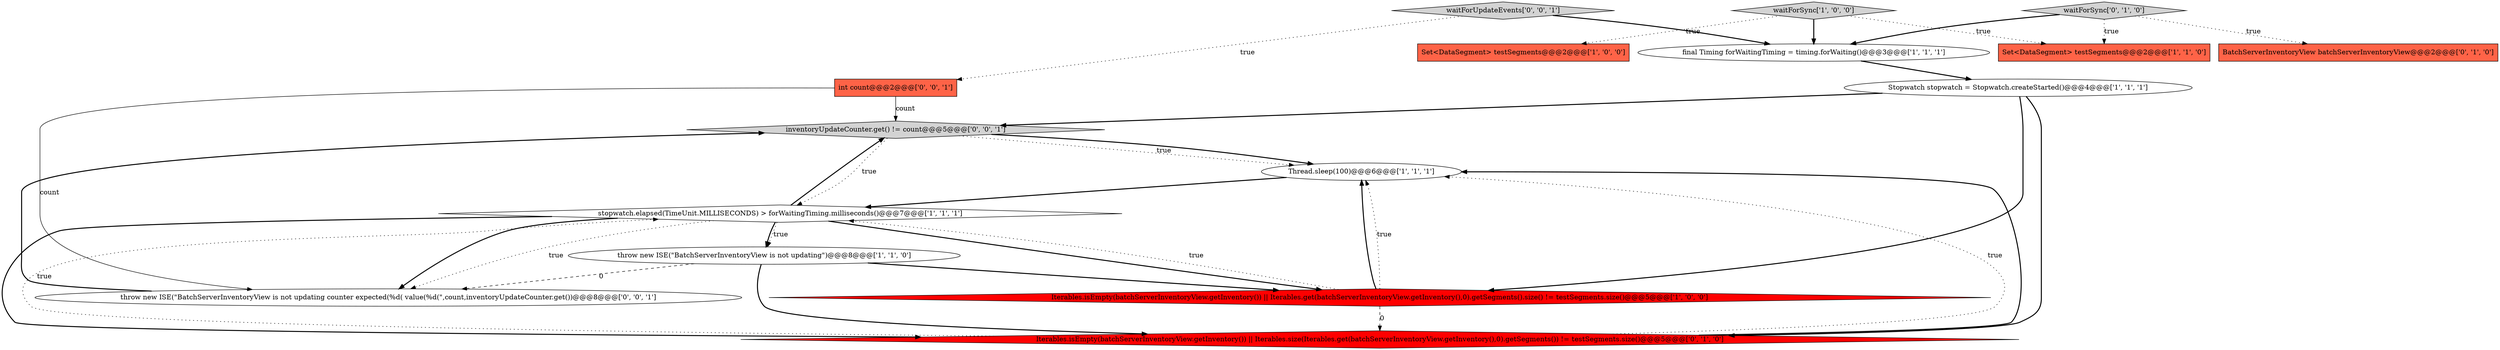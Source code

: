 digraph {
3 [style = filled, label = "Stopwatch stopwatch = Stopwatch.createStarted()@@@4@@@['1', '1', '1']", fillcolor = white, shape = ellipse image = "AAA0AAABBB1BBB"];
13 [style = filled, label = "inventoryUpdateCounter.get() != count@@@5@@@['0', '0', '1']", fillcolor = lightgray, shape = diamond image = "AAA0AAABBB3BBB"];
0 [style = filled, label = "final Timing forWaitingTiming = timing.forWaiting()@@@3@@@['1', '1', '1']", fillcolor = white, shape = ellipse image = "AAA0AAABBB1BBB"];
10 [style = filled, label = "BatchServerInventoryView batchServerInventoryView@@@2@@@['0', '1', '0']", fillcolor = tomato, shape = box image = "AAA0AAABBB2BBB"];
9 [style = filled, label = "Iterables.isEmpty(batchServerInventoryView.getInventory()) || Iterables.size(Iterables.get(batchServerInventoryView.getInventory(),0).getSegments()) != testSegments.size()@@@5@@@['0', '1', '0']", fillcolor = red, shape = diamond image = "AAA1AAABBB2BBB"];
14 [style = filled, label = "waitForUpdateEvents['0', '0', '1']", fillcolor = lightgray, shape = diamond image = "AAA0AAABBB3BBB"];
15 [style = filled, label = "throw new ISE(\"BatchServerInventoryView is not updating counter expected(%d( value(%d(\",count,inventoryUpdateCounter.get())@@@8@@@['0', '0', '1']", fillcolor = white, shape = ellipse image = "AAA0AAABBB3BBB"];
4 [style = filled, label = "waitForSync['1', '0', '0']", fillcolor = lightgray, shape = diamond image = "AAA0AAABBB1BBB"];
8 [style = filled, label = "Set<DataSegment> testSegments@@@2@@@['1', '1', '0']", fillcolor = tomato, shape = box image = "AAA0AAABBB1BBB"];
12 [style = filled, label = "int count@@@2@@@['0', '0', '1']", fillcolor = tomato, shape = box image = "AAA0AAABBB3BBB"];
7 [style = filled, label = "Set<DataSegment> testSegments@@@2@@@['1', '0', '0']", fillcolor = tomato, shape = box image = "AAA0AAABBB1BBB"];
2 [style = filled, label = "Thread.sleep(100)@@@6@@@['1', '1', '1']", fillcolor = white, shape = ellipse image = "AAA0AAABBB1BBB"];
11 [style = filled, label = "waitForSync['0', '1', '0']", fillcolor = lightgray, shape = diamond image = "AAA0AAABBB2BBB"];
5 [style = filled, label = "Iterables.isEmpty(batchServerInventoryView.getInventory()) || Iterables.get(batchServerInventoryView.getInventory(),0).getSegments().size() != testSegments.size()@@@5@@@['1', '0', '0']", fillcolor = red, shape = diamond image = "AAA1AAABBB1BBB"];
6 [style = filled, label = "throw new ISE(\"BatchServerInventoryView is not updating\")@@@8@@@['1', '1', '0']", fillcolor = white, shape = ellipse image = "AAA0AAABBB1BBB"];
1 [style = filled, label = "stopwatch.elapsed(TimeUnit.MILLISECONDS) > forWaitingTiming.milliseconds()@@@7@@@['1', '1', '1']", fillcolor = white, shape = diamond image = "AAA0AAABBB1BBB"];
1->5 [style = bold, label=""];
0->3 [style = bold, label=""];
15->13 [style = bold, label=""];
14->12 [style = dotted, label="true"];
9->2 [style = bold, label=""];
2->1 [style = bold, label=""];
11->10 [style = dotted, label="true"];
1->15 [style = bold, label=""];
5->1 [style = dotted, label="true"];
4->8 [style = dotted, label="true"];
4->7 [style = dotted, label="true"];
5->9 [style = dashed, label="0"];
12->13 [style = solid, label="count"];
1->13 [style = bold, label=""];
1->9 [style = bold, label=""];
4->0 [style = bold, label=""];
3->9 [style = bold, label=""];
13->2 [style = dotted, label="true"];
13->1 [style = dotted, label="true"];
6->5 [style = bold, label=""];
5->2 [style = bold, label=""];
3->5 [style = bold, label=""];
11->0 [style = bold, label=""];
1->6 [style = bold, label=""];
12->15 [style = solid, label="count"];
14->0 [style = bold, label=""];
6->15 [style = dashed, label="0"];
1->15 [style = dotted, label="true"];
9->2 [style = dotted, label="true"];
9->1 [style = dotted, label="true"];
3->13 [style = bold, label=""];
1->6 [style = dotted, label="true"];
11->8 [style = dotted, label="true"];
6->9 [style = bold, label=""];
5->2 [style = dotted, label="true"];
13->2 [style = bold, label=""];
}
